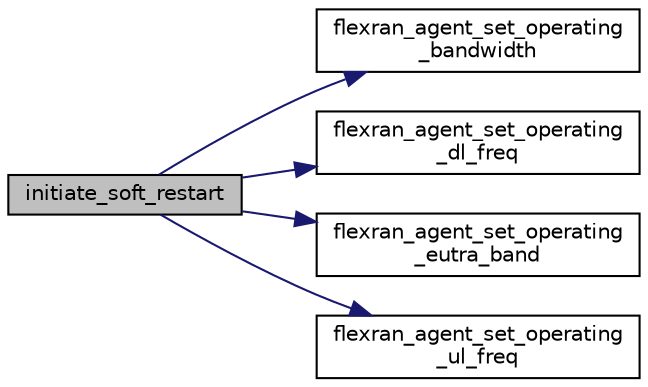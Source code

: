 digraph "initiate_soft_restart"
{
 // LATEX_PDF_SIZE
  edge [fontname="Helvetica",fontsize="10",labelfontname="Helvetica",labelfontsize="10"];
  node [fontname="Helvetica",fontsize="10",shape=record];
  rankdir="LR";
  Node1 [label="initiate_soft_restart",height=0.2,width=0.4,color="black", fillcolor="grey75", style="filled", fontcolor="black",tooltip=" "];
  Node1 -> Node2 [color="midnightblue",fontsize="10",style="solid",fontname="Helvetica"];
  Node2 [label="flexran_agent_set_operating\l_bandwidth",height=0.2,width=0.4,color="black", fillcolor="white", style="filled",URL="$flexran__agent__ran__api_8c.html#a114c2653bc372516eecd5e0e2ea46d95",tooltip=" "];
  Node1 -> Node3 [color="midnightblue",fontsize="10",style="solid",fontname="Helvetica"];
  Node3 [label="flexran_agent_set_operating\l_dl_freq",height=0.2,width=0.4,color="black", fillcolor="white", style="filled",URL="$flexran__agent__ran__api_8c.html#a129409f184d27d3d4e5b1de630c501e3",tooltip=" "];
  Node1 -> Node4 [color="midnightblue",fontsize="10",style="solid",fontname="Helvetica"];
  Node4 [label="flexran_agent_set_operating\l_eutra_band",height=0.2,width=0.4,color="black", fillcolor="white", style="filled",URL="$flexran__agent__ran__api_8c.html#a40e5de92a873dfb79e583b17c35513e1",tooltip=" "];
  Node1 -> Node5 [color="midnightblue",fontsize="10",style="solid",fontname="Helvetica"];
  Node5 [label="flexran_agent_set_operating\l_ul_freq",height=0.2,width=0.4,color="black", fillcolor="white", style="filled",URL="$flexran__agent__ran__api_8c.html#ad57aa144a66853a2168f8b0ee3ed00a7",tooltip=" "];
}
